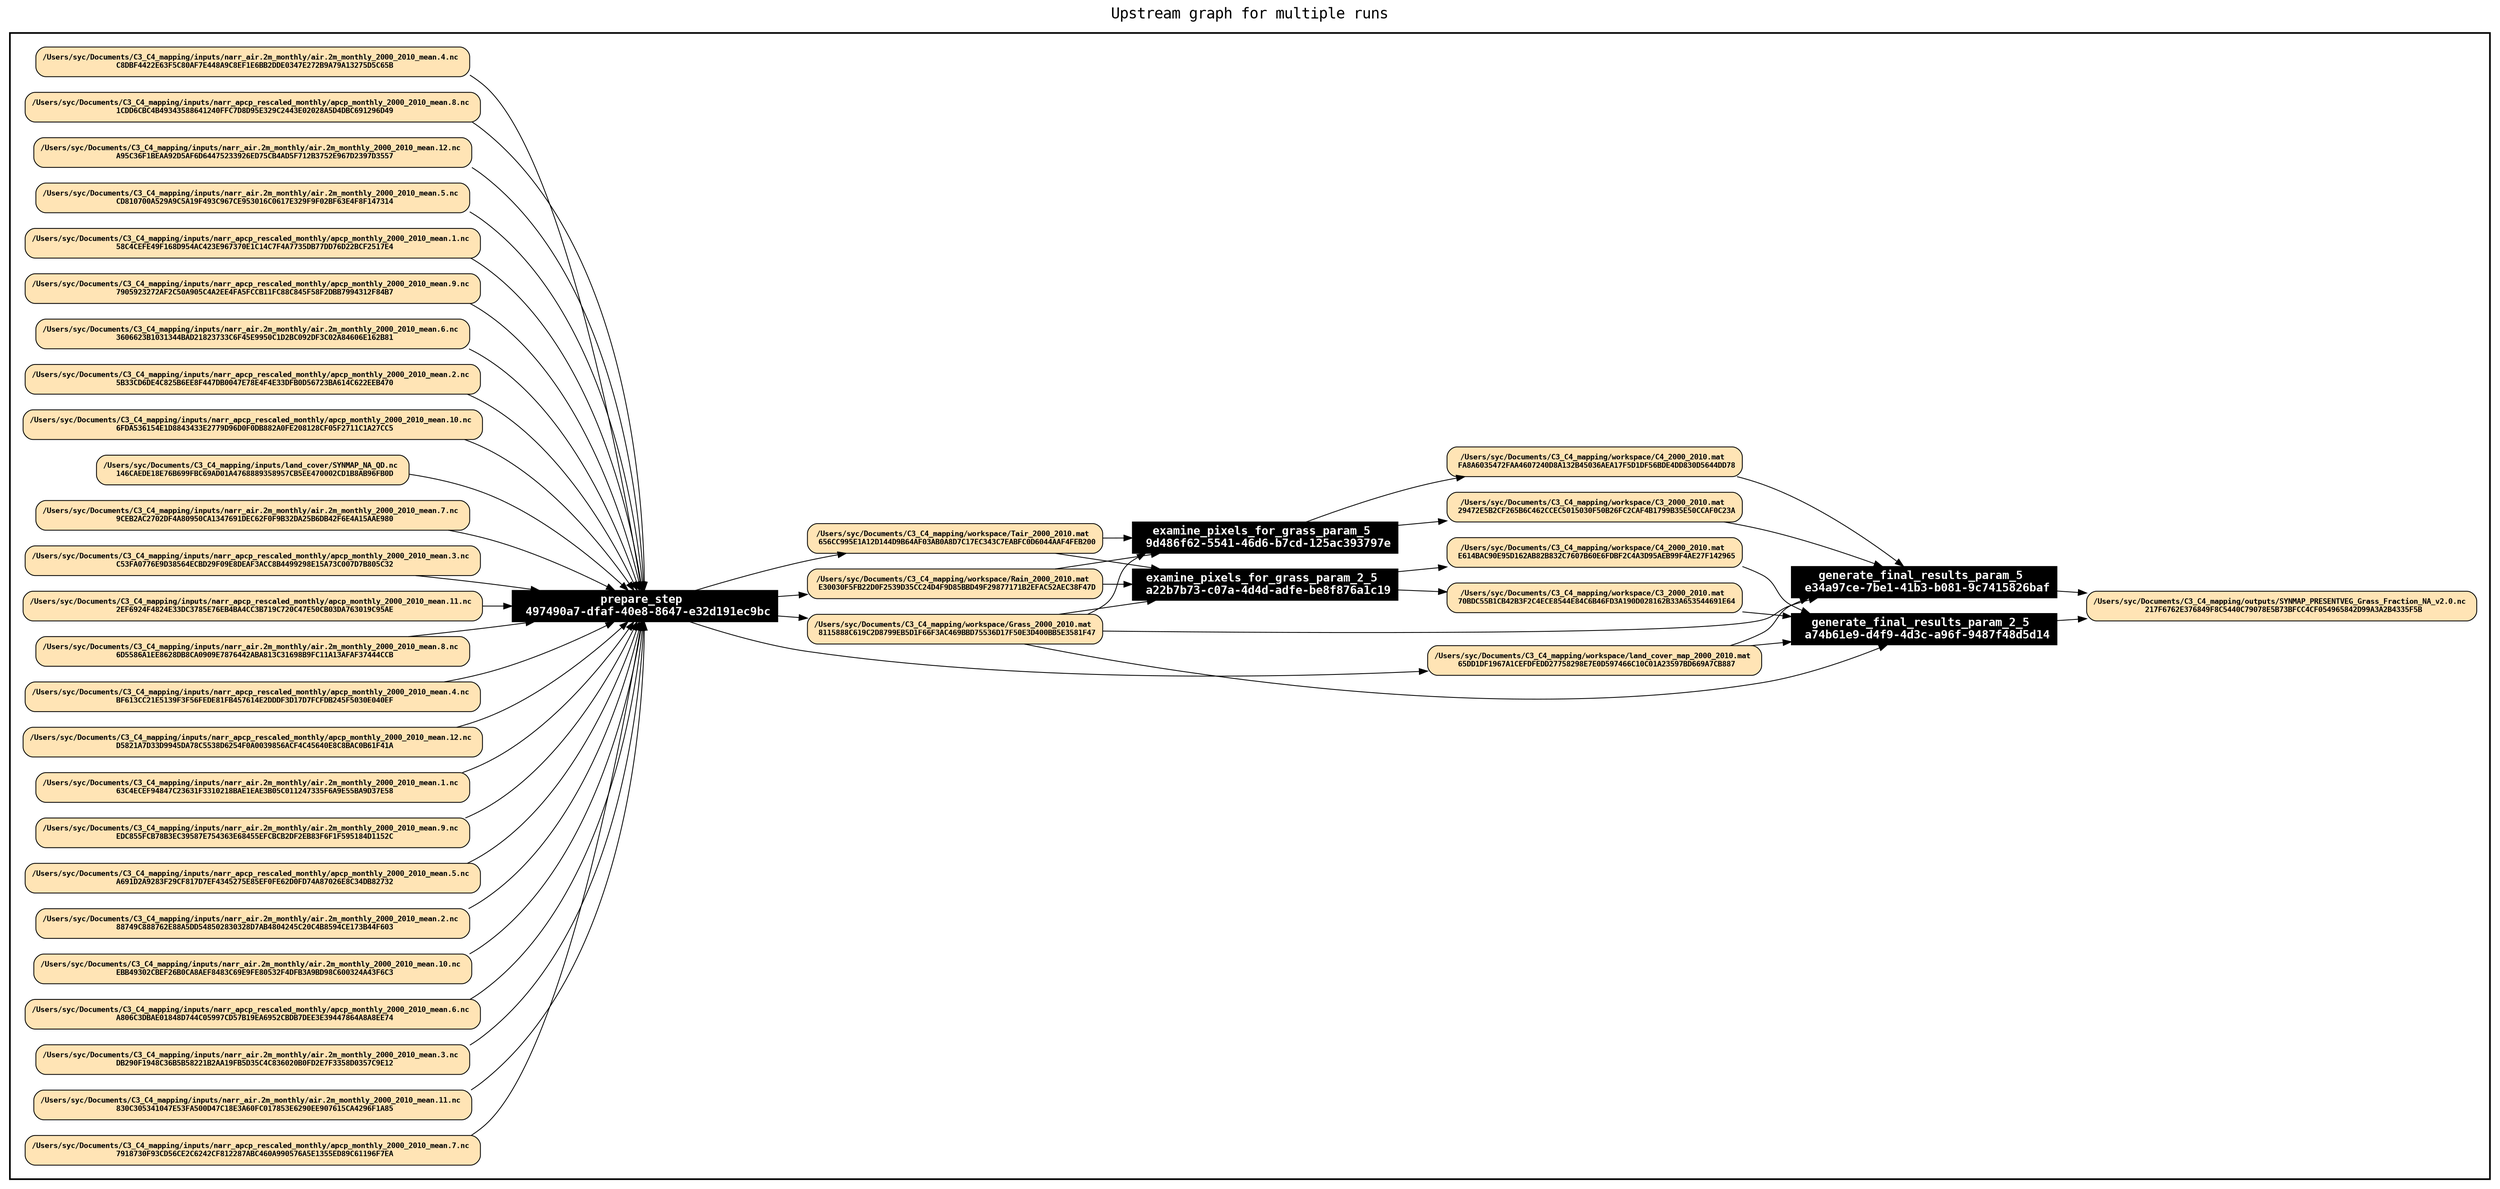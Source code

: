
digraph yw_data_view {
rankdir=LR
fontname=Courier; fontsize=18; labelloc=t
label="Upstream graph for multiple runs"
subgraph cluster_workflow { label=""; color=black; penwidth=2
subgraph cluster_workflow_inner { label=""; color=white
node[shape=box style=filled fillcolor="black" peripheries=1 fontname="Courier-Bold" fontcolor=white]
"9d486f62-5541-46d6-b7cd-125ac393797e" [shape=record label="examine_pixels_for_grass_param_5 \n 9d486f62-5541-46d6-b7cd-125ac393797e"]
"a22b7b73-c07a-4d4d-adfe-be8f876a1c19" [shape=record label="examine_pixels_for_grass_param_2_5 \n a22b7b73-c07a-4d4d-adfe-be8f876a1c19"]
"497490a7-dfaf-40e8-8647-e32d191ec9bc" [shape=record label="prepare_step \n 497490a7-dfaf-40e8-8647-e32d191ec9bc"]
"e34a97ce-7be1-41b3-b081-9c7415826baf" [shape=record label="generate_final_results_param_5 \n e34a97ce-7be1-41b3-b081-9c7415826baf"]
"a74b61e9-d4f9-4d3c-a96f-9487f48d5d14" [shape=record label="generate_final_results_param_2_5 \n a74b61e9-d4f9-4d3c-a96f-9487f48d5d14"]
node[shape=box style="rounded,filled" fillcolor="#FFE4B5" peripheries=1 fontname="Courier-Bold" fontsize=9 fontcolor=black]
"C8DBF4422E63F5C80AF7E448A9C8EF1E6BB2DDE0347E272B9A79A13275D5C65B" [shape=record label="/Users/syc/Documents/C3_C4_mapping/inputs/narr_air.2m_monthly/air.2m_monthly_2000_2010_mean.4.nc \n C8DBF4422E63F5C80AF7E448A9C8EF1E6BB2DDE0347E272B9A79A13275D5C65B"]
"1CDD6CBC4B49343588641240FFC7D8D95E329C2443E02028A5D4DBC691296D49" [shape=record label="/Users/syc/Documents/C3_C4_mapping/inputs/narr_apcp_rescaled_monthly/apcp_monthly_2000_2010_mean.8.nc \n 1CDD6CBC4B49343588641240FFC7D8D95E329C2443E02028A5D4DBC691296D49"]
"A95C36F1BEAA92D5AF6D64475233926ED75CB4AD5F712B3752E967D2397D3557" [shape=record label="/Users/syc/Documents/C3_C4_mapping/inputs/narr_air.2m_monthly/air.2m_monthly_2000_2010_mean.12.nc \n A95C36F1BEAA92D5AF6D64475233926ED75CB4AD5F712B3752E967D2397D3557"]
"E30030F5FB22D0F2539D35CC24D4F9D85BBD49F29877171B2EFAC52AEC38F47D" [shape=record label="/Users/syc/Documents/C3_C4_mapping/workspace/Rain_2000_2010.mat \n E30030F5FB22D0F2539D35CC24D4F9D85BBD49F29877171B2EFAC52AEC38F47D"]
"E30030F5FB22D0F2539D35CC24D4F9D85BBD49F29877171B2EFAC52AEC38F47D" [shape=record label="/Users/syc/Documents/C3_C4_mapping/workspace/Rain_2000_2010.mat \n E30030F5FB22D0F2539D35CC24D4F9D85BBD49F29877171B2EFAC52AEC38F47D"]
"E30030F5FB22D0F2539D35CC24D4F9D85BBD49F29877171B2EFAC52AEC38F47D" [shape=record label="/Users/syc/Documents/C3_C4_mapping/workspace/Rain_2000_2010.mat \n E30030F5FB22D0F2539D35CC24D4F9D85BBD49F29877171B2EFAC52AEC38F47D"]
"29472E5B2CF265B6C462CCEC5015030F50B26FC2CAF4B1799B35E50CCAF0C23A" [shape=record label="/Users/syc/Documents/C3_C4_mapping/workspace/C3_2000_2010.mat \n 29472E5B2CF265B6C462CCEC5015030F50B26FC2CAF4B1799B35E50CCAF0C23A"]
"29472E5B2CF265B6C462CCEC5015030F50B26FC2CAF4B1799B35E50CCAF0C23A" [shape=record label="/Users/syc/Documents/C3_C4_mapping/workspace/C3_2000_2010.mat \n 29472E5B2CF265B6C462CCEC5015030F50B26FC2CAF4B1799B35E50CCAF0C23A"]
"CD810700A529A9C5A19F493C967CE953016C0617E329F9F02BF63E4F8F147314" [shape=record label="/Users/syc/Documents/C3_C4_mapping/inputs/narr_air.2m_monthly/air.2m_monthly_2000_2010_mean.5.nc \n CD810700A529A9C5A19F493C967CE953016C0617E329F9F02BF63E4F8F147314"]
"58C4CEFE49F168D954AC423E967370E1C14C7F4A7735DB77DD76D22BCF2517E4" [shape=record label="/Users/syc/Documents/C3_C4_mapping/inputs/narr_apcp_rescaled_monthly/apcp_monthly_2000_2010_mean.1.nc \n 58C4CEFE49F168D954AC423E967370E1C14C7F4A7735DB77DD76D22BCF2517E4"]
"7905923272AF2C50A905C4A2EE4FA5FCCB11FC88C845F58F2DBB7994312F84B7" [shape=record label="/Users/syc/Documents/C3_C4_mapping/inputs/narr_apcp_rescaled_monthly/apcp_monthly_2000_2010_mean.9.nc \n 7905923272AF2C50A905C4A2EE4FA5FCCB11FC88C845F58F2DBB7994312F84B7"]
"8115888C619C2D8799EB5D1F66F3AC469BBD75536D17F50E3D400BB5E3581F47" [shape=record label="/Users/syc/Documents/C3_C4_mapping/workspace/Grass_2000_2010.mat \n 8115888C619C2D8799EB5D1F66F3AC469BBD75536D17F50E3D400BB5E3581F47"]
"8115888C619C2D8799EB5D1F66F3AC469BBD75536D17F50E3D400BB5E3581F47" [shape=record label="/Users/syc/Documents/C3_C4_mapping/workspace/Grass_2000_2010.mat \n 8115888C619C2D8799EB5D1F66F3AC469BBD75536D17F50E3D400BB5E3581F47"]
"8115888C619C2D8799EB5D1F66F3AC469BBD75536D17F50E3D400BB5E3581F47" [shape=record label="/Users/syc/Documents/C3_C4_mapping/workspace/Grass_2000_2010.mat \n 8115888C619C2D8799EB5D1F66F3AC469BBD75536D17F50E3D400BB5E3581F47"]
"8115888C619C2D8799EB5D1F66F3AC469BBD75536D17F50E3D400BB5E3581F47" [shape=record label="/Users/syc/Documents/C3_C4_mapping/workspace/Grass_2000_2010.mat \n 8115888C619C2D8799EB5D1F66F3AC469BBD75536D17F50E3D400BB5E3581F47"]
"8115888C619C2D8799EB5D1F66F3AC469BBD75536D17F50E3D400BB5E3581F47" [shape=record label="/Users/syc/Documents/C3_C4_mapping/workspace/Grass_2000_2010.mat \n 8115888C619C2D8799EB5D1F66F3AC469BBD75536D17F50E3D400BB5E3581F47"]
"3606623B1031344BAD21823733C6F45E9950C1D2BC092DF3C02A84606E162B81" [shape=record label="/Users/syc/Documents/C3_C4_mapping/inputs/narr_air.2m_monthly/air.2m_monthly_2000_2010_mean.6.nc \n 3606623B1031344BAD21823733C6F45E9950C1D2BC092DF3C02A84606E162B81"]
"5B33CD6DE4C825B6EE8F447DB0047E78E4F4E33DFB0D56723BA614C622EEB470" [shape=record label="/Users/syc/Documents/C3_C4_mapping/inputs/narr_apcp_rescaled_monthly/apcp_monthly_2000_2010_mean.2.nc \n 5B33CD6DE4C825B6EE8F447DB0047E78E4F4E33DFB0D56723BA614C622EEB470"]
"6FDA536154E1D8843433E2779D96D0F0DB882A0FE208128CF05F2711C1A27CC5" [shape=record label="/Users/syc/Documents/C3_C4_mapping/inputs/narr_apcp_rescaled_monthly/apcp_monthly_2000_2010_mean.10.nc \n 6FDA536154E1D8843433E2779D96D0F0DB882A0FE208128CF05F2711C1A27CC5"]
"146CAEDE18E76B699FBC69AD01A4768889358957CB5EE470002CD1B8AB96FB0D" [shape=record label="/Users/syc/Documents/C3_C4_mapping/inputs/land_cover/SYNMAP_NA_QD.nc \n 146CAEDE18E76B699FBC69AD01A4768889358957CB5EE470002CD1B8AB96FB0D"]
"9CEB2AC2702DF4A80950CA1347691DEC62F0F9B32DA25B6DB42F6E4A15AAE980" [shape=record label="/Users/syc/Documents/C3_C4_mapping/inputs/narr_air.2m_monthly/air.2m_monthly_2000_2010_mean.7.nc \n 9CEB2AC2702DF4A80950CA1347691DEC62F0F9B32DA25B6DB42F6E4A15AAE980"]
"C53FA0776E9D38564ECBD29F09E8DEAF3ACC8B4499298E15A73C007D7B805C32" [shape=record label="/Users/syc/Documents/C3_C4_mapping/inputs/narr_apcp_rescaled_monthly/apcp_monthly_2000_2010_mean.3.nc \n C53FA0776E9D38564ECBD29F09E8DEAF3ACC8B4499298E15A73C007D7B805C32"]
"2EF6924F4824E33DC3785E76EB4BA4CC3B719C720C47E50CB03DA763019C95AE" [shape=record label="/Users/syc/Documents/C3_C4_mapping/inputs/narr_apcp_rescaled_monthly/apcp_monthly_2000_2010_mean.11.nc \n 2EF6924F4824E33DC3785E76EB4BA4CC3B719C720C47E50CB03DA763019C95AE"]
"217F6762E376849F8C5440C79078E5B73BFCC4CF054965842D99A3A2B4335F5B" [shape=record label="/Users/syc/Documents/C3_C4_mapping/outputs/SYNMAP_PRESENTVEG_Grass_Fraction_NA_v2.0.nc \n 217F6762E376849F8C5440C79078E5B73BFCC4CF054965842D99A3A2B4335F5B"]
"217F6762E376849F8C5440C79078E5B73BFCC4CF054965842D99A3A2B4335F5B" [shape=record label="/Users/syc/Documents/C3_C4_mapping/outputs/SYNMAP_PRESENTVEG_Grass_Fraction_NA_v2.0.nc \n 217F6762E376849F8C5440C79078E5B73BFCC4CF054965842D99A3A2B4335F5B"]
"6D5586A1EE8628DB8CA0909E7876442ABA813C31698B9FC11A13AFAF37444CCB" [shape=record label="/Users/syc/Documents/C3_C4_mapping/inputs/narr_air.2m_monthly/air.2m_monthly_2000_2010_mean.8.nc \n 6D5586A1EE8628DB8CA0909E7876442ABA813C31698B9FC11A13AFAF37444CCB"]
"BF613CC21E5139F3F56FEDE81FB457614E2DDDF3D17D7FCFDB245F5030E040EF" [shape=record label="/Users/syc/Documents/C3_C4_mapping/inputs/narr_apcp_rescaled_monthly/apcp_monthly_2000_2010_mean.4.nc \n BF613CC21E5139F3F56FEDE81FB457614E2DDDF3D17D7FCFDB245F5030E040EF"]
"D5821A7D33D9945DA78C5538D6254F0A0039856ACF4C45640E8C8BAC0B61F41A" [shape=record label="/Users/syc/Documents/C3_C4_mapping/inputs/narr_apcp_rescaled_monthly/apcp_monthly_2000_2010_mean.12.nc \n D5821A7D33D9945DA78C5538D6254F0A0039856ACF4C45640E8C8BAC0B61F41A"]
"63C4ECEF94847C23631F3310218BAE1EAE3B05C011247335F6A9E55BA9D37E58" [shape=record label="/Users/syc/Documents/C3_C4_mapping/inputs/narr_air.2m_monthly/air.2m_monthly_2000_2010_mean.1.nc \n 63C4ECEF94847C23631F3310218BAE1EAE3B05C011247335F6A9E55BA9D37E58"]
"EDC855FCB78B3EC39587E754363E68455EFCBCB2DF2EB83F6F1F595184D1152C" [shape=record label="/Users/syc/Documents/C3_C4_mapping/inputs/narr_air.2m_monthly/air.2m_monthly_2000_2010_mean.9.nc \n EDC855FCB78B3EC39587E754363E68455EFCBCB2DF2EB83F6F1F595184D1152C"]
"A691D2A9283F29CF817D7EF4345275E85EF0FE62D0FD74A87026E8C34DB82732" [shape=record label="/Users/syc/Documents/C3_C4_mapping/inputs/narr_apcp_rescaled_monthly/apcp_monthly_2000_2010_mean.5.nc \n A691D2A9283F29CF817D7EF4345275E85EF0FE62D0FD74A87026E8C34DB82732"]
"65DD1DF1967A1CEFDFEDD27758298E7E0D597466C10C01A23597BD669A7CB887" [shape=record label="/Users/syc/Documents/C3_C4_mapping/workspace/land_cover_map_2000_2010.mat \n 65DD1DF1967A1CEFDFEDD27758298E7E0D597466C10C01A23597BD669A7CB887"]
"65DD1DF1967A1CEFDFEDD27758298E7E0D597466C10C01A23597BD669A7CB887" [shape=record label="/Users/syc/Documents/C3_C4_mapping/workspace/land_cover_map_2000_2010.mat \n 65DD1DF1967A1CEFDFEDD27758298E7E0D597466C10C01A23597BD669A7CB887"]
"65DD1DF1967A1CEFDFEDD27758298E7E0D597466C10C01A23597BD669A7CB887" [shape=record label="/Users/syc/Documents/C3_C4_mapping/workspace/land_cover_map_2000_2010.mat \n 65DD1DF1967A1CEFDFEDD27758298E7E0D597466C10C01A23597BD669A7CB887"]
"70BDC55B1CB42B3F2C4ECE8544E84C6B46FD3A190D028162B33A653544691E64" [shape=record label="/Users/syc/Documents/C3_C4_mapping/workspace/C3_2000_2010.mat \n 70BDC55B1CB42B3F2C4ECE8544E84C6B46FD3A190D028162B33A653544691E64"]
"70BDC55B1CB42B3F2C4ECE8544E84C6B46FD3A190D028162B33A653544691E64" [shape=record label="/Users/syc/Documents/C3_C4_mapping/workspace/C3_2000_2010.mat \n 70BDC55B1CB42B3F2C4ECE8544E84C6B46FD3A190D028162B33A653544691E64"]
"88749C888762E88A5DD548502830328D7AB4804245C20C4B8594CE173B44F603" [shape=record label="/Users/syc/Documents/C3_C4_mapping/inputs/narr_air.2m_monthly/air.2m_monthly_2000_2010_mean.2.nc \n 88749C888762E88A5DD548502830328D7AB4804245C20C4B8594CE173B44F603"]
"EBB49302CBEF26B0CA8AEF8483C69E9FE80532F4DFB3A9BD98C600324A43F6C3" [shape=record label="/Users/syc/Documents/C3_C4_mapping/inputs/narr_air.2m_monthly/air.2m_monthly_2000_2010_mean.10.nc \n EBB49302CBEF26B0CA8AEF8483C69E9FE80532F4DFB3A9BD98C600324A43F6C3"]
"A806C3DBAE01848D744C05997CD57B19EA6952CBDB7DEE3E39447864A8A8EE74" [shape=record label="/Users/syc/Documents/C3_C4_mapping/inputs/narr_apcp_rescaled_monthly/apcp_monthly_2000_2010_mean.6.nc \n A806C3DBAE01848D744C05997CD57B19EA6952CBDB7DEE3E39447864A8A8EE74"]
"656CC995E1A12D144D9B64AF03AB0A8D7C17EC343C7EABFC0D6044AAF4FEB200" [shape=record label="/Users/syc/Documents/C3_C4_mapping/workspace/Tair_2000_2010.mat \n 656CC995E1A12D144D9B64AF03AB0A8D7C17EC343C7EABFC0D6044AAF4FEB200"]
"656CC995E1A12D144D9B64AF03AB0A8D7C17EC343C7EABFC0D6044AAF4FEB200" [shape=record label="/Users/syc/Documents/C3_C4_mapping/workspace/Tair_2000_2010.mat \n 656CC995E1A12D144D9B64AF03AB0A8D7C17EC343C7EABFC0D6044AAF4FEB200"]
"656CC995E1A12D144D9B64AF03AB0A8D7C17EC343C7EABFC0D6044AAF4FEB200" [shape=record label="/Users/syc/Documents/C3_C4_mapping/workspace/Tair_2000_2010.mat \n 656CC995E1A12D144D9B64AF03AB0A8D7C17EC343C7EABFC0D6044AAF4FEB200"]
"E614BAC90E95D162AB82B832C7607B60E6FDBF2C4A3D95AEB99F4AE27F142965" [shape=record label="/Users/syc/Documents/C3_C4_mapping/workspace/C4_2000_2010.mat \n E614BAC90E95D162AB82B832C7607B60E6FDBF2C4A3D95AEB99F4AE27F142965"]
"E614BAC90E95D162AB82B832C7607B60E6FDBF2C4A3D95AEB99F4AE27F142965" [shape=record label="/Users/syc/Documents/C3_C4_mapping/workspace/C4_2000_2010.mat \n E614BAC90E95D162AB82B832C7607B60E6FDBF2C4A3D95AEB99F4AE27F142965"]
"DB290F1948C36B5B58221B2AA19FB5D35C4C836020B0FD2E7F3358D0357C9E12" [shape=record label="/Users/syc/Documents/C3_C4_mapping/inputs/narr_air.2m_monthly/air.2m_monthly_2000_2010_mean.3.nc \n DB290F1948C36B5B58221B2AA19FB5D35C4C836020B0FD2E7F3358D0357C9E12"]
"830C305341047E53FA500D47C18E3A60FC017853E6290EE907615CA4296F1A85" [shape=record label="/Users/syc/Documents/C3_C4_mapping/inputs/narr_air.2m_monthly/air.2m_monthly_2000_2010_mean.11.nc \n 830C305341047E53FA500D47C18E3A60FC017853E6290EE907615CA4296F1A85"]
"7918730F93CD56CE2C6242CF812287ABC460A990576A5E1355ED89C61196F7EA" [shape=record label="/Users/syc/Documents/C3_C4_mapping/inputs/narr_apcp_rescaled_monthly/apcp_monthly_2000_2010_mean.7.nc \n 7918730F93CD56CE2C6242CF812287ABC460A990576A5E1355ED89C61196F7EA"]
"FA8A6035472FAA4607240D8A132B45036AEA17F5D1DF56BDE4DD830D5644DD78" [shape=record label="/Users/syc/Documents/C3_C4_mapping/workspace/C4_2000_2010.mat \n FA8A6035472FAA4607240D8A132B45036AEA17F5D1DF56BDE4DD830D5644DD78"]
"FA8A6035472FAA4607240D8A132B45036AEA17F5D1DF56BDE4DD830D5644DD78" [shape=record label="/Users/syc/Documents/C3_C4_mapping/workspace/C4_2000_2010.mat \n FA8A6035472FAA4607240D8A132B45036AEA17F5D1DF56BDE4DD830D5644DD78"]
}}
"2EF6924F4824E33DC3785E76EB4BA4CC3B719C720C47E50CB03DA763019C95AE" -> "497490a7-dfaf-40e8-8647-e32d191ec9bc"
"C53FA0776E9D38564ECBD29F09E8DEAF3ACC8B4499298E15A73C007D7B805C32" -> "497490a7-dfaf-40e8-8647-e32d191ec9bc"
"9CEB2AC2702DF4A80950CA1347691DEC62F0F9B32DA25B6DB42F6E4A15AAE980" -> "497490a7-dfaf-40e8-8647-e32d191ec9bc"
"146CAEDE18E76B699FBC69AD01A4768889358957CB5EE470002CD1B8AB96FB0D" -> "497490a7-dfaf-40e8-8647-e32d191ec9bc"
"D5821A7D33D9945DA78C5538D6254F0A0039856ACF4C45640E8C8BAC0B61F41A" -> "497490a7-dfaf-40e8-8647-e32d191ec9bc"
"BF613CC21E5139F3F56FEDE81FB457614E2DDDF3D17D7FCFDB245F5030E040EF" -> "497490a7-dfaf-40e8-8647-e32d191ec9bc"
"6D5586A1EE8628DB8CA0909E7876442ABA813C31698B9FC11A13AFAF37444CCB" -> "497490a7-dfaf-40e8-8647-e32d191ec9bc"
"A691D2A9283F29CF817D7EF4345275E85EF0FE62D0FD74A87026E8C34DB82732" -> "497490a7-dfaf-40e8-8647-e32d191ec9bc"
"EDC855FCB78B3EC39587E754363E68455EFCBCB2DF2EB83F6F1F595184D1152C" -> "497490a7-dfaf-40e8-8647-e32d191ec9bc"
"63C4ECEF94847C23631F3310218BAE1EAE3B05C011247335F6A9E55BA9D37E58" -> "497490a7-dfaf-40e8-8647-e32d191ec9bc"
"65DD1DF1967A1CEFDFEDD27758298E7E0D597466C10C01A23597BD669A7CB887" -> "a74b61e9-d4f9-4d3c-a96f-9487f48d5d14"
"65DD1DF1967A1CEFDFEDD27758298E7E0D597466C10C01A23597BD669A7CB887" -> "e34a97ce-7be1-41b3-b081-9c7415826baf"
"A806C3DBAE01848D744C05997CD57B19EA6952CBDB7DEE3E39447864A8A8EE74" -> "497490a7-dfaf-40e8-8647-e32d191ec9bc"
"EBB49302CBEF26B0CA8AEF8483C69E9FE80532F4DFB3A9BD98C600324A43F6C3" -> "497490a7-dfaf-40e8-8647-e32d191ec9bc"
"88749C888762E88A5DD548502830328D7AB4804245C20C4B8594CE173B44F603" -> "497490a7-dfaf-40e8-8647-e32d191ec9bc"
"70BDC55B1CB42B3F2C4ECE8544E84C6B46FD3A190D028162B33A653544691E64" -> "a74b61e9-d4f9-4d3c-a96f-9487f48d5d14"
"29472E5B2CF265B6C462CCEC5015030F50B26FC2CAF4B1799B35E50CCAF0C23A" -> "e34a97ce-7be1-41b3-b081-9c7415826baf"
"E614BAC90E95D162AB82B832C7607B60E6FDBF2C4A3D95AEB99F4AE27F142965" -> "a74b61e9-d4f9-4d3c-a96f-9487f48d5d14"
"FA8A6035472FAA4607240D8A132B45036AEA17F5D1DF56BDE4DD830D5644DD78" -> "e34a97ce-7be1-41b3-b081-9c7415826baf"
"656CC995E1A12D144D9B64AF03AB0A8D7C17EC343C7EABFC0D6044AAF4FEB200" -> "a22b7b73-c07a-4d4d-adfe-be8f876a1c19"
"656CC995E1A12D144D9B64AF03AB0A8D7C17EC343C7EABFC0D6044AAF4FEB200" -> "9d486f62-5541-46d6-b7cd-125ac393797e"
"7918730F93CD56CE2C6242CF812287ABC460A990576A5E1355ED89C61196F7EA" -> "497490a7-dfaf-40e8-8647-e32d191ec9bc"
"830C305341047E53FA500D47C18E3A60FC017853E6290EE907615CA4296F1A85" -> "497490a7-dfaf-40e8-8647-e32d191ec9bc"
"DB290F1948C36B5B58221B2AA19FB5D35C4C836020B0FD2E7F3358D0357C9E12" -> "497490a7-dfaf-40e8-8647-e32d191ec9bc"
"1CDD6CBC4B49343588641240FFC7D8D95E329C2443E02028A5D4DBC691296D49" -> "497490a7-dfaf-40e8-8647-e32d191ec9bc"
"A95C36F1BEAA92D5AF6D64475233926ED75CB4AD5F712B3752E967D2397D3557" -> "497490a7-dfaf-40e8-8647-e32d191ec9bc"
"C8DBF4422E63F5C80AF7E448A9C8EF1E6BB2DDE0347E272B9A79A13275D5C65B" -> "497490a7-dfaf-40e8-8647-e32d191ec9bc"
"7905923272AF2C50A905C4A2EE4FA5FCCB11FC88C845F58F2DBB7994312F84B7" -> "497490a7-dfaf-40e8-8647-e32d191ec9bc"
"58C4CEFE49F168D954AC423E967370E1C14C7F4A7735DB77DD76D22BCF2517E4" -> "497490a7-dfaf-40e8-8647-e32d191ec9bc"
"E30030F5FB22D0F2539D35CC24D4F9D85BBD49F29877171B2EFAC52AEC38F47D" -> "a22b7b73-c07a-4d4d-adfe-be8f876a1c19"
"E30030F5FB22D0F2539D35CC24D4F9D85BBD49F29877171B2EFAC52AEC38F47D" -> "9d486f62-5541-46d6-b7cd-125ac393797e"
"CD810700A529A9C5A19F493C967CE953016C0617E329F9F02BF63E4F8F147314" -> "497490a7-dfaf-40e8-8647-e32d191ec9bc"
"8115888C619C2D8799EB5D1F66F3AC469BBD75536D17F50E3D400BB5E3581F47" -> "a74b61e9-d4f9-4d3c-a96f-9487f48d5d14"
"8115888C619C2D8799EB5D1F66F3AC469BBD75536D17F50E3D400BB5E3581F47" -> "e34a97ce-7be1-41b3-b081-9c7415826baf"
"8115888C619C2D8799EB5D1F66F3AC469BBD75536D17F50E3D400BB5E3581F47" -> "a22b7b73-c07a-4d4d-adfe-be8f876a1c19"
"8115888C619C2D8799EB5D1F66F3AC469BBD75536D17F50E3D400BB5E3581F47" -> "9d486f62-5541-46d6-b7cd-125ac393797e"
"6FDA536154E1D8843433E2779D96D0F0DB882A0FE208128CF05F2711C1A27CC5" -> "497490a7-dfaf-40e8-8647-e32d191ec9bc"
"5B33CD6DE4C825B6EE8F447DB0047E78E4F4E33DFB0D56723BA614C622EEB470" -> "497490a7-dfaf-40e8-8647-e32d191ec9bc"
"3606623B1031344BAD21823733C6F45E9950C1D2BC092DF3C02A84606E162B81" -> "497490a7-dfaf-40e8-8647-e32d191ec9bc"
"497490a7-dfaf-40e8-8647-e32d191ec9bc" -> "E30030F5FB22D0F2539D35CC24D4F9D85BBD49F29877171B2EFAC52AEC38F47D"
"9d486f62-5541-46d6-b7cd-125ac393797e" -> "29472E5B2CF265B6C462CCEC5015030F50B26FC2CAF4B1799B35E50CCAF0C23A"
"497490a7-dfaf-40e8-8647-e32d191ec9bc" -> "8115888C619C2D8799EB5D1F66F3AC469BBD75536D17F50E3D400BB5E3581F47"
"a74b61e9-d4f9-4d3c-a96f-9487f48d5d14" -> "217F6762E376849F8C5440C79078E5B73BFCC4CF054965842D99A3A2B4335F5B"
"e34a97ce-7be1-41b3-b081-9c7415826baf" -> "217F6762E376849F8C5440C79078E5B73BFCC4CF054965842D99A3A2B4335F5B"
"497490a7-dfaf-40e8-8647-e32d191ec9bc" -> "65DD1DF1967A1CEFDFEDD27758298E7E0D597466C10C01A23597BD669A7CB887"
"a22b7b73-c07a-4d4d-adfe-be8f876a1c19" -> "70BDC55B1CB42B3F2C4ECE8544E84C6B46FD3A190D028162B33A653544691E64"
"497490a7-dfaf-40e8-8647-e32d191ec9bc" -> "656CC995E1A12D144D9B64AF03AB0A8D7C17EC343C7EABFC0D6044AAF4FEB200"
"a22b7b73-c07a-4d4d-adfe-be8f876a1c19" -> "E614BAC90E95D162AB82B832C7607B60E6FDBF2C4A3D95AEB99F4AE27F142965"
"9d486f62-5541-46d6-b7cd-125ac393797e" -> "FA8A6035472FAA4607240D8A132B45036AEA17F5D1DF56BDE4DD830D5644DD78"
}

